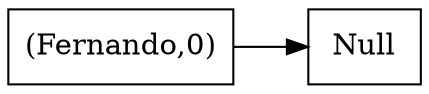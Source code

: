 digraph firsGraph{
node [shape=record];
rankdir=LR;
node0 [label=" (Fernando,0) "];
node0 -> node1;
node1 [label=" Null "];
}